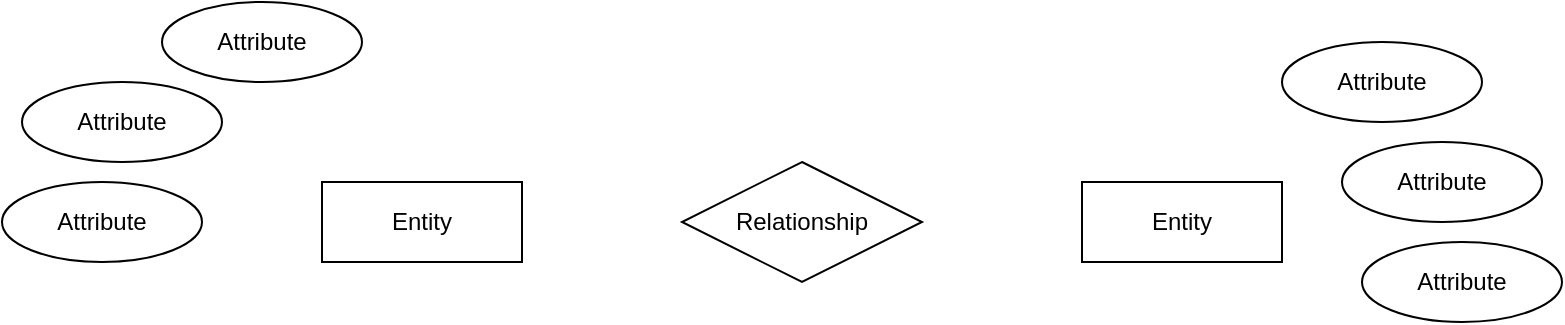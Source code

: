 <mxfile version="24.2.2" type="device">
  <diagram name="Página-1" id="lb0aKvmnVeyIx7-Bwd5U">
    <mxGraphModel dx="880" dy="468" grid="1" gridSize="10" guides="1" tooltips="1" connect="1" arrows="1" fold="1" page="1" pageScale="1" pageWidth="827" pageHeight="1169" math="0" shadow="0">
      <root>
        <mxCell id="0" />
        <mxCell id="1" parent="0" />
        <mxCell id="7E1IOOkPJDp3sq6mi1F--1" value="Entity" style="whiteSpace=wrap;html=1;align=center;" vertex="1" parent="1">
          <mxGeometry x="160" y="120" width="100" height="40" as="geometry" />
        </mxCell>
        <mxCell id="7E1IOOkPJDp3sq6mi1F--2" value="Entity" style="whiteSpace=wrap;html=1;align=center;" vertex="1" parent="1">
          <mxGeometry x="540" y="120" width="100" height="40" as="geometry" />
        </mxCell>
        <mxCell id="7E1IOOkPJDp3sq6mi1F--3" value="Relationship" style="shape=rhombus;perimeter=rhombusPerimeter;whiteSpace=wrap;html=1;align=center;" vertex="1" parent="1">
          <mxGeometry x="340" y="110" width="120" height="60" as="geometry" />
        </mxCell>
        <mxCell id="7E1IOOkPJDp3sq6mi1F--4" value="Attribute" style="ellipse;whiteSpace=wrap;html=1;align=center;" vertex="1" parent="1">
          <mxGeometry x="10" y="70" width="100" height="40" as="geometry" />
        </mxCell>
        <mxCell id="7E1IOOkPJDp3sq6mi1F--5" value="Attribute" style="ellipse;whiteSpace=wrap;html=1;align=center;" vertex="1" parent="1">
          <mxGeometry y="120" width="100" height="40" as="geometry" />
        </mxCell>
        <mxCell id="7E1IOOkPJDp3sq6mi1F--6" value="Attribute" style="ellipse;whiteSpace=wrap;html=1;align=center;" vertex="1" parent="1">
          <mxGeometry x="80" y="30" width="100" height="40" as="geometry" />
        </mxCell>
        <mxCell id="7E1IOOkPJDp3sq6mi1F--7" value="Attribute" style="ellipse;whiteSpace=wrap;html=1;align=center;" vertex="1" parent="1">
          <mxGeometry x="640" y="50" width="100" height="40" as="geometry" />
        </mxCell>
        <mxCell id="7E1IOOkPJDp3sq6mi1F--8" value="Attribute" style="ellipse;whiteSpace=wrap;html=1;align=center;" vertex="1" parent="1">
          <mxGeometry x="670" y="100" width="100" height="40" as="geometry" />
        </mxCell>
        <mxCell id="7E1IOOkPJDp3sq6mi1F--9" value="Attribute" style="ellipse;whiteSpace=wrap;html=1;align=center;" vertex="1" parent="1">
          <mxGeometry x="680" y="150" width="100" height="40" as="geometry" />
        </mxCell>
      </root>
    </mxGraphModel>
  </diagram>
</mxfile>
